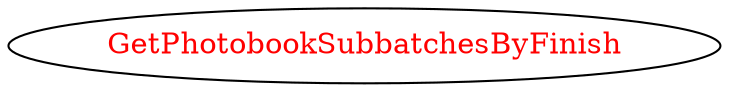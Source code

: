 digraph dependencyGraph {
 concentrate=true;
 ranksep="2.0";
 rankdir="LR"; 
 splines="ortho";
"GetPhotobookSubbatchesByFinish" [fontcolor="red"];
}